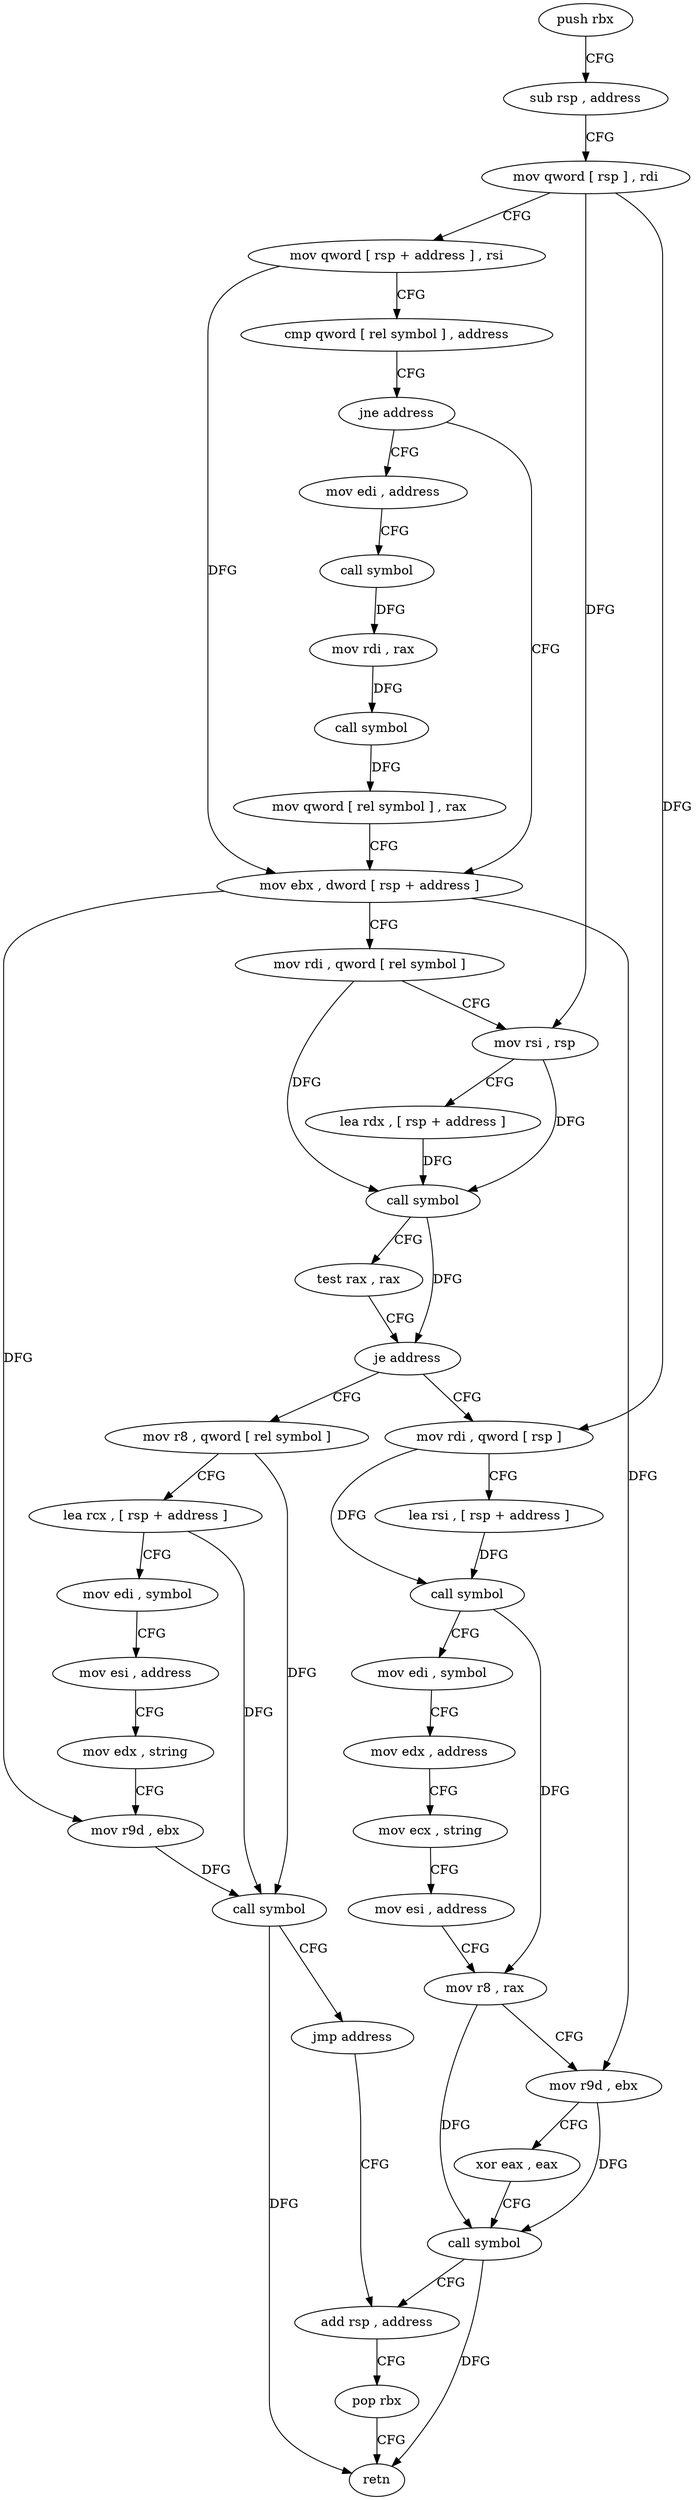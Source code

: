digraph "func" {
"4208672" [label = "push rbx" ]
"4208673" [label = "sub rsp , address" ]
"4208677" [label = "mov qword [ rsp ] , rdi" ]
"4208681" [label = "mov qword [ rsp + address ] , rsi" ]
"4208686" [label = "cmp qword [ rel symbol ] , address" ]
"4208694" [label = "jne address" ]
"4208721" [label = "mov ebx , dword [ rsp + address ]" ]
"4208696" [label = "mov edi , address" ]
"4208725" [label = "mov rdi , qword [ rel symbol ]" ]
"4208732" [label = "mov rsi , rsp" ]
"4208735" [label = "lea rdx , [ rsp + address ]" ]
"4208740" [label = "call symbol" ]
"4208745" [label = "test rax , rax" ]
"4208748" [label = "je address" ]
"4208787" [label = "mov rdi , qword [ rsp ]" ]
"4208750" [label = "mov r8 , qword [ rel symbol ]" ]
"4208701" [label = "call symbol" ]
"4208706" [label = "mov rdi , rax" ]
"4208709" [label = "call symbol" ]
"4208714" [label = "mov qword [ rel symbol ] , rax" ]
"4208791" [label = "lea rsi , [ rsp + address ]" ]
"4208796" [label = "call symbol" ]
"4208801" [label = "mov edi , symbol" ]
"4208806" [label = "mov edx , address" ]
"4208811" [label = "mov ecx , string" ]
"4208816" [label = "mov esi , address" ]
"4208821" [label = "mov r8 , rax" ]
"4208824" [label = "mov r9d , ebx" ]
"4208827" [label = "xor eax , eax" ]
"4208829" [label = "call symbol" ]
"4208834" [label = "add rsp , address" ]
"4208757" [label = "lea rcx , [ rsp + address ]" ]
"4208762" [label = "mov edi , symbol" ]
"4208767" [label = "mov esi , address" ]
"4208772" [label = "mov edx , string" ]
"4208777" [label = "mov r9d , ebx" ]
"4208780" [label = "call symbol" ]
"4208785" [label = "jmp address" ]
"4208838" [label = "pop rbx" ]
"4208839" [label = "retn" ]
"4208672" -> "4208673" [ label = "CFG" ]
"4208673" -> "4208677" [ label = "CFG" ]
"4208677" -> "4208681" [ label = "CFG" ]
"4208677" -> "4208787" [ label = "DFG" ]
"4208677" -> "4208732" [ label = "DFG" ]
"4208681" -> "4208686" [ label = "CFG" ]
"4208681" -> "4208721" [ label = "DFG" ]
"4208686" -> "4208694" [ label = "CFG" ]
"4208694" -> "4208721" [ label = "CFG" ]
"4208694" -> "4208696" [ label = "CFG" ]
"4208721" -> "4208725" [ label = "CFG" ]
"4208721" -> "4208824" [ label = "DFG" ]
"4208721" -> "4208777" [ label = "DFG" ]
"4208696" -> "4208701" [ label = "CFG" ]
"4208725" -> "4208732" [ label = "CFG" ]
"4208725" -> "4208740" [ label = "DFG" ]
"4208732" -> "4208735" [ label = "CFG" ]
"4208732" -> "4208740" [ label = "DFG" ]
"4208735" -> "4208740" [ label = "DFG" ]
"4208740" -> "4208745" [ label = "CFG" ]
"4208740" -> "4208748" [ label = "DFG" ]
"4208745" -> "4208748" [ label = "CFG" ]
"4208748" -> "4208787" [ label = "CFG" ]
"4208748" -> "4208750" [ label = "CFG" ]
"4208787" -> "4208791" [ label = "CFG" ]
"4208787" -> "4208796" [ label = "DFG" ]
"4208750" -> "4208757" [ label = "CFG" ]
"4208750" -> "4208780" [ label = "DFG" ]
"4208701" -> "4208706" [ label = "DFG" ]
"4208706" -> "4208709" [ label = "DFG" ]
"4208709" -> "4208714" [ label = "DFG" ]
"4208714" -> "4208721" [ label = "CFG" ]
"4208791" -> "4208796" [ label = "DFG" ]
"4208796" -> "4208801" [ label = "CFG" ]
"4208796" -> "4208821" [ label = "DFG" ]
"4208801" -> "4208806" [ label = "CFG" ]
"4208806" -> "4208811" [ label = "CFG" ]
"4208811" -> "4208816" [ label = "CFG" ]
"4208816" -> "4208821" [ label = "CFG" ]
"4208821" -> "4208824" [ label = "CFG" ]
"4208821" -> "4208829" [ label = "DFG" ]
"4208824" -> "4208827" [ label = "CFG" ]
"4208824" -> "4208829" [ label = "DFG" ]
"4208827" -> "4208829" [ label = "CFG" ]
"4208829" -> "4208834" [ label = "CFG" ]
"4208829" -> "4208839" [ label = "DFG" ]
"4208834" -> "4208838" [ label = "CFG" ]
"4208757" -> "4208762" [ label = "CFG" ]
"4208757" -> "4208780" [ label = "DFG" ]
"4208762" -> "4208767" [ label = "CFG" ]
"4208767" -> "4208772" [ label = "CFG" ]
"4208772" -> "4208777" [ label = "CFG" ]
"4208777" -> "4208780" [ label = "DFG" ]
"4208780" -> "4208785" [ label = "CFG" ]
"4208780" -> "4208839" [ label = "DFG" ]
"4208785" -> "4208834" [ label = "CFG" ]
"4208838" -> "4208839" [ label = "CFG" ]
}
